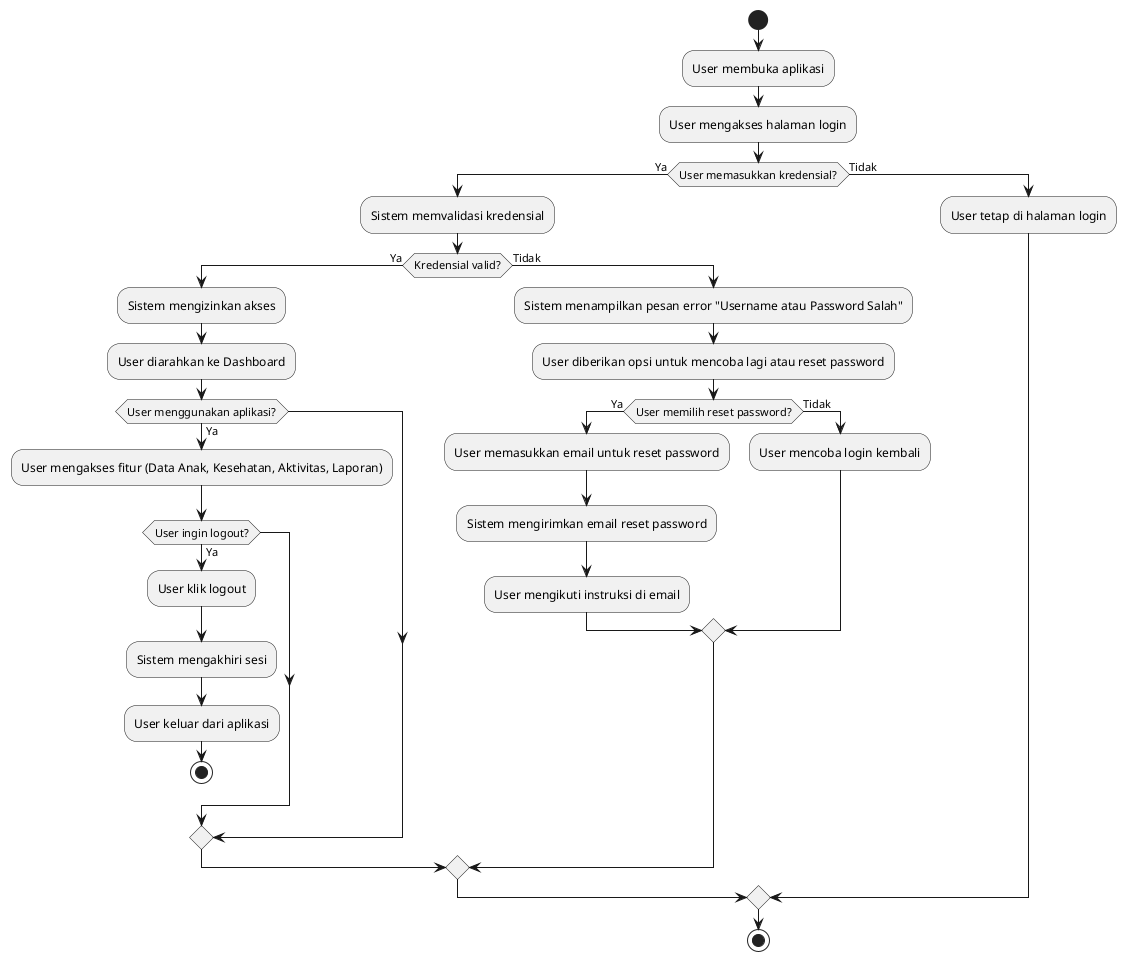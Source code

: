 @startuml alur 

start
:User membuka aplikasi;
:User mengakses halaman login;
if (User memasukkan kredensial?) then (Ya)
    :Sistem memvalidasi kredensial;
    if (Kredensial valid?) then (Ya)
        :Sistem mengizinkan akses;
        :User diarahkan ke Dashboard;
        if (User menggunakan aplikasi?) then (Ya)
            :User mengakses fitur (Data Anak, Kesehatan, Aktivitas, Laporan);
            if (User ingin logout?) then (Ya)
                :User klik logout;
                :Sistem mengakhiri sesi;
                :User keluar dari aplikasi;
                stop
            endif
        endif
    else (Tidak)
        :Sistem menampilkan pesan error "Username atau Password Salah";
        :User diberikan opsi untuk mencoba lagi atau reset password;
        if (User memilih reset password?) then (Ya)
            :User memasukkan email untuk reset password;
            :Sistem mengirimkan email reset password;
            :User mengikuti instruksi di email;
        else (Tidak)
            :User mencoba login kembali;
        endif
    endif
else (Tidak)
    :User tetap di halaman login;
endif

stop

@enduml
